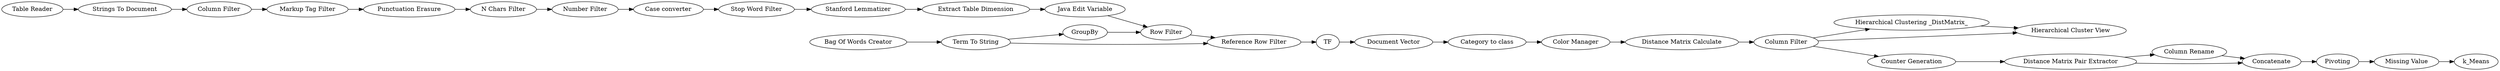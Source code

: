 digraph {
	29 [label="Column Filter"]
	30 [label="Hierarchical Clustering _DistMatrix_"]
	31 [label="Hierarchical Cluster View"]
	40 [label="Distance Matrix Calculate"]
	41 [label="Punctuation Erasure"]
	42 [label="N Chars Filter"]
	43 [label="Number Filter"]
	44 [label="Case converter"]
	55 [label="Color Manager"]
	59 [label="Category to class"]
	48 [label="Term To String"]
	49 [label=GroupBy]
	50 [label="Row Filter"]
	51 [label="Reference Row Filter"]
	65 [label=TF]
	66 [label="Extract Table Dimension"]
	67 [label="Java Edit Variable"]
	68 [label="Bag Of Words Creator"]
	109 [label="Document Vector"]
	782 [label="Markup Tag Filter"]
	784 [label="Stanford Lemmatizer"]
	806 [label="Strings To Document"]
	808 [label="Column Filter"]
	812 [label="Table Reader"]
	813 [label="Stop Word Filter"]
	814 [label=k_Means]
	815 [label="Distance Matrix Pair Extractor"]
	816 [label="Counter Generation"]
	817 [label=Pivoting]
	818 [label="Column Rename"]
	819 [label=Concatenate]
	821 [label="Missing Value"]
	48 -> 49
	48 -> 51
	49 -> 50
	50 -> 51
	51 -> 65
	66 -> 67
	67 -> 50
	68 -> 48
	29 -> 31
	29 -> 30
	29 -> 816
	30 -> 31
	40 -> 29
	41 -> 42
	42 -> 43
	43 -> 44
	44 -> 813
	55 -> 40
	59 -> 55
	65 -> 109
	109 -> 59
	782 -> 41
	784 -> 66
	806 -> 808
	808 -> 782
	812 -> 806
	813 -> 784
	815 -> 819
	815 -> 818
	816 -> 815
	817 -> 821
	818 -> 819
	819 -> 817
	821 -> 814
	rankdir=LR
}
